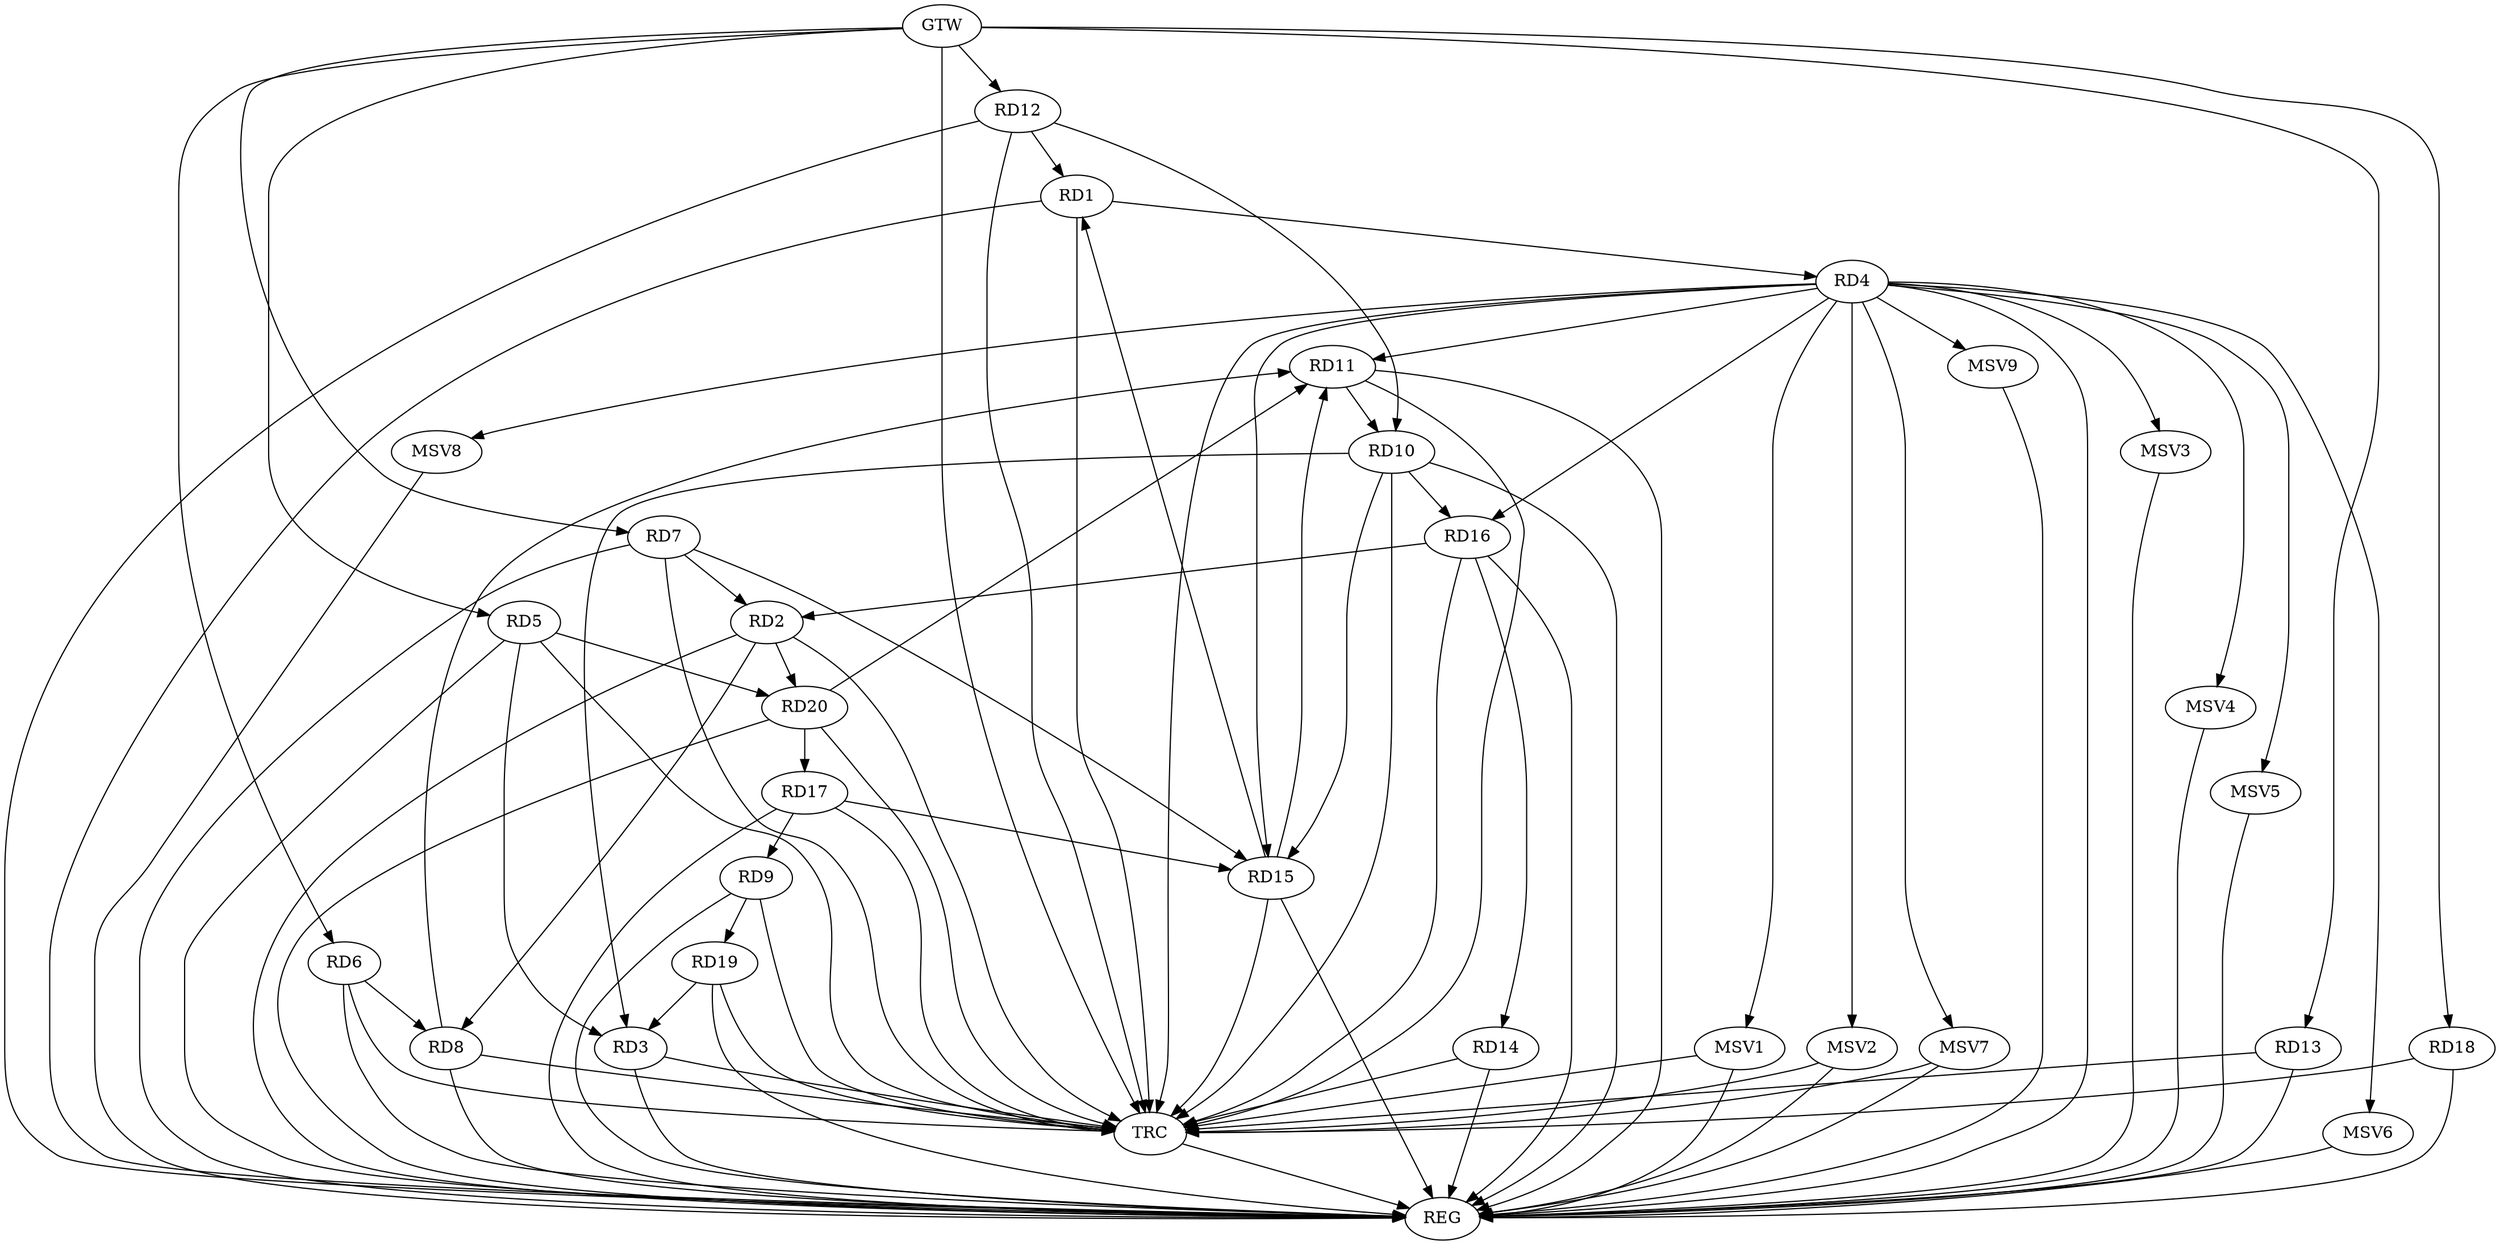 strict digraph G {
  RD1 [ label="RD1" ];
  RD2 [ label="RD2" ];
  RD3 [ label="RD3" ];
  RD4 [ label="RD4" ];
  RD5 [ label="RD5" ];
  RD6 [ label="RD6" ];
  RD7 [ label="RD7" ];
  RD8 [ label="RD8" ];
  RD9 [ label="RD9" ];
  RD10 [ label="RD10" ];
  RD11 [ label="RD11" ];
  RD12 [ label="RD12" ];
  RD13 [ label="RD13" ];
  RD14 [ label="RD14" ];
  RD15 [ label="RD15" ];
  RD16 [ label="RD16" ];
  RD17 [ label="RD17" ];
  RD18 [ label="RD18" ];
  RD19 [ label="RD19" ];
  RD20 [ label="RD20" ];
  GTW [ label="GTW" ];
  REG [ label="REG" ];
  TRC [ label="TRC" ];
  MSV1 [ label="MSV1" ];
  MSV2 [ label="MSV2" ];
  MSV3 [ label="MSV3" ];
  MSV4 [ label="MSV4" ];
  MSV5 [ label="MSV5" ];
  MSV6 [ label="MSV6" ];
  MSV7 [ label="MSV7" ];
  MSV8 [ label="MSV8" ];
  MSV9 [ label="MSV9" ];
  RD1 -> RD4;
  RD12 -> RD1;
  RD15 -> RD1;
  RD7 -> RD2;
  RD2 -> RD8;
  RD16 -> RD2;
  RD2 -> RD20;
  RD5 -> RD3;
  RD10 -> RD3;
  RD19 -> RD3;
  RD4 -> RD11;
  RD4 -> RD15;
  RD4 -> RD16;
  RD5 -> RD20;
  RD6 -> RD8;
  RD7 -> RD15;
  RD8 -> RD11;
  RD17 -> RD9;
  RD9 -> RD19;
  RD11 -> RD10;
  RD12 -> RD10;
  RD10 -> RD15;
  RD10 -> RD16;
  RD15 -> RD11;
  RD20 -> RD11;
  RD16 -> RD14;
  RD17 -> RD15;
  RD20 -> RD17;
  GTW -> RD5;
  GTW -> RD6;
  GTW -> RD7;
  GTW -> RD12;
  GTW -> RD13;
  GTW -> RD18;
  RD1 -> REG;
  RD2 -> REG;
  RD3 -> REG;
  RD4 -> REG;
  RD5 -> REG;
  RD6 -> REG;
  RD7 -> REG;
  RD8 -> REG;
  RD9 -> REG;
  RD10 -> REG;
  RD11 -> REG;
  RD12 -> REG;
  RD13 -> REG;
  RD14 -> REG;
  RD15 -> REG;
  RD16 -> REG;
  RD17 -> REG;
  RD18 -> REG;
  RD19 -> REG;
  RD20 -> REG;
  RD1 -> TRC;
  RD2 -> TRC;
  RD3 -> TRC;
  RD4 -> TRC;
  RD5 -> TRC;
  RD6 -> TRC;
  RD7 -> TRC;
  RD8 -> TRC;
  RD9 -> TRC;
  RD10 -> TRC;
  RD11 -> TRC;
  RD12 -> TRC;
  RD13 -> TRC;
  RD14 -> TRC;
  RD15 -> TRC;
  RD16 -> TRC;
  RD17 -> TRC;
  RD18 -> TRC;
  RD19 -> TRC;
  RD20 -> TRC;
  GTW -> TRC;
  TRC -> REG;
  RD4 -> MSV1;
  MSV1 -> REG;
  MSV1 -> TRC;
  RD4 -> MSV2;
  MSV2 -> REG;
  MSV2 -> TRC;
  RD4 -> MSV3;
  MSV3 -> REG;
  RD4 -> MSV4;
  MSV4 -> REG;
  RD4 -> MSV5;
  MSV5 -> REG;
  RD4 -> MSV6;
  MSV6 -> REG;
  RD4 -> MSV7;
  RD4 -> MSV8;
  MSV7 -> REG;
  MSV7 -> TRC;
  MSV8 -> REG;
  RD4 -> MSV9;
  MSV9 -> REG;
}
